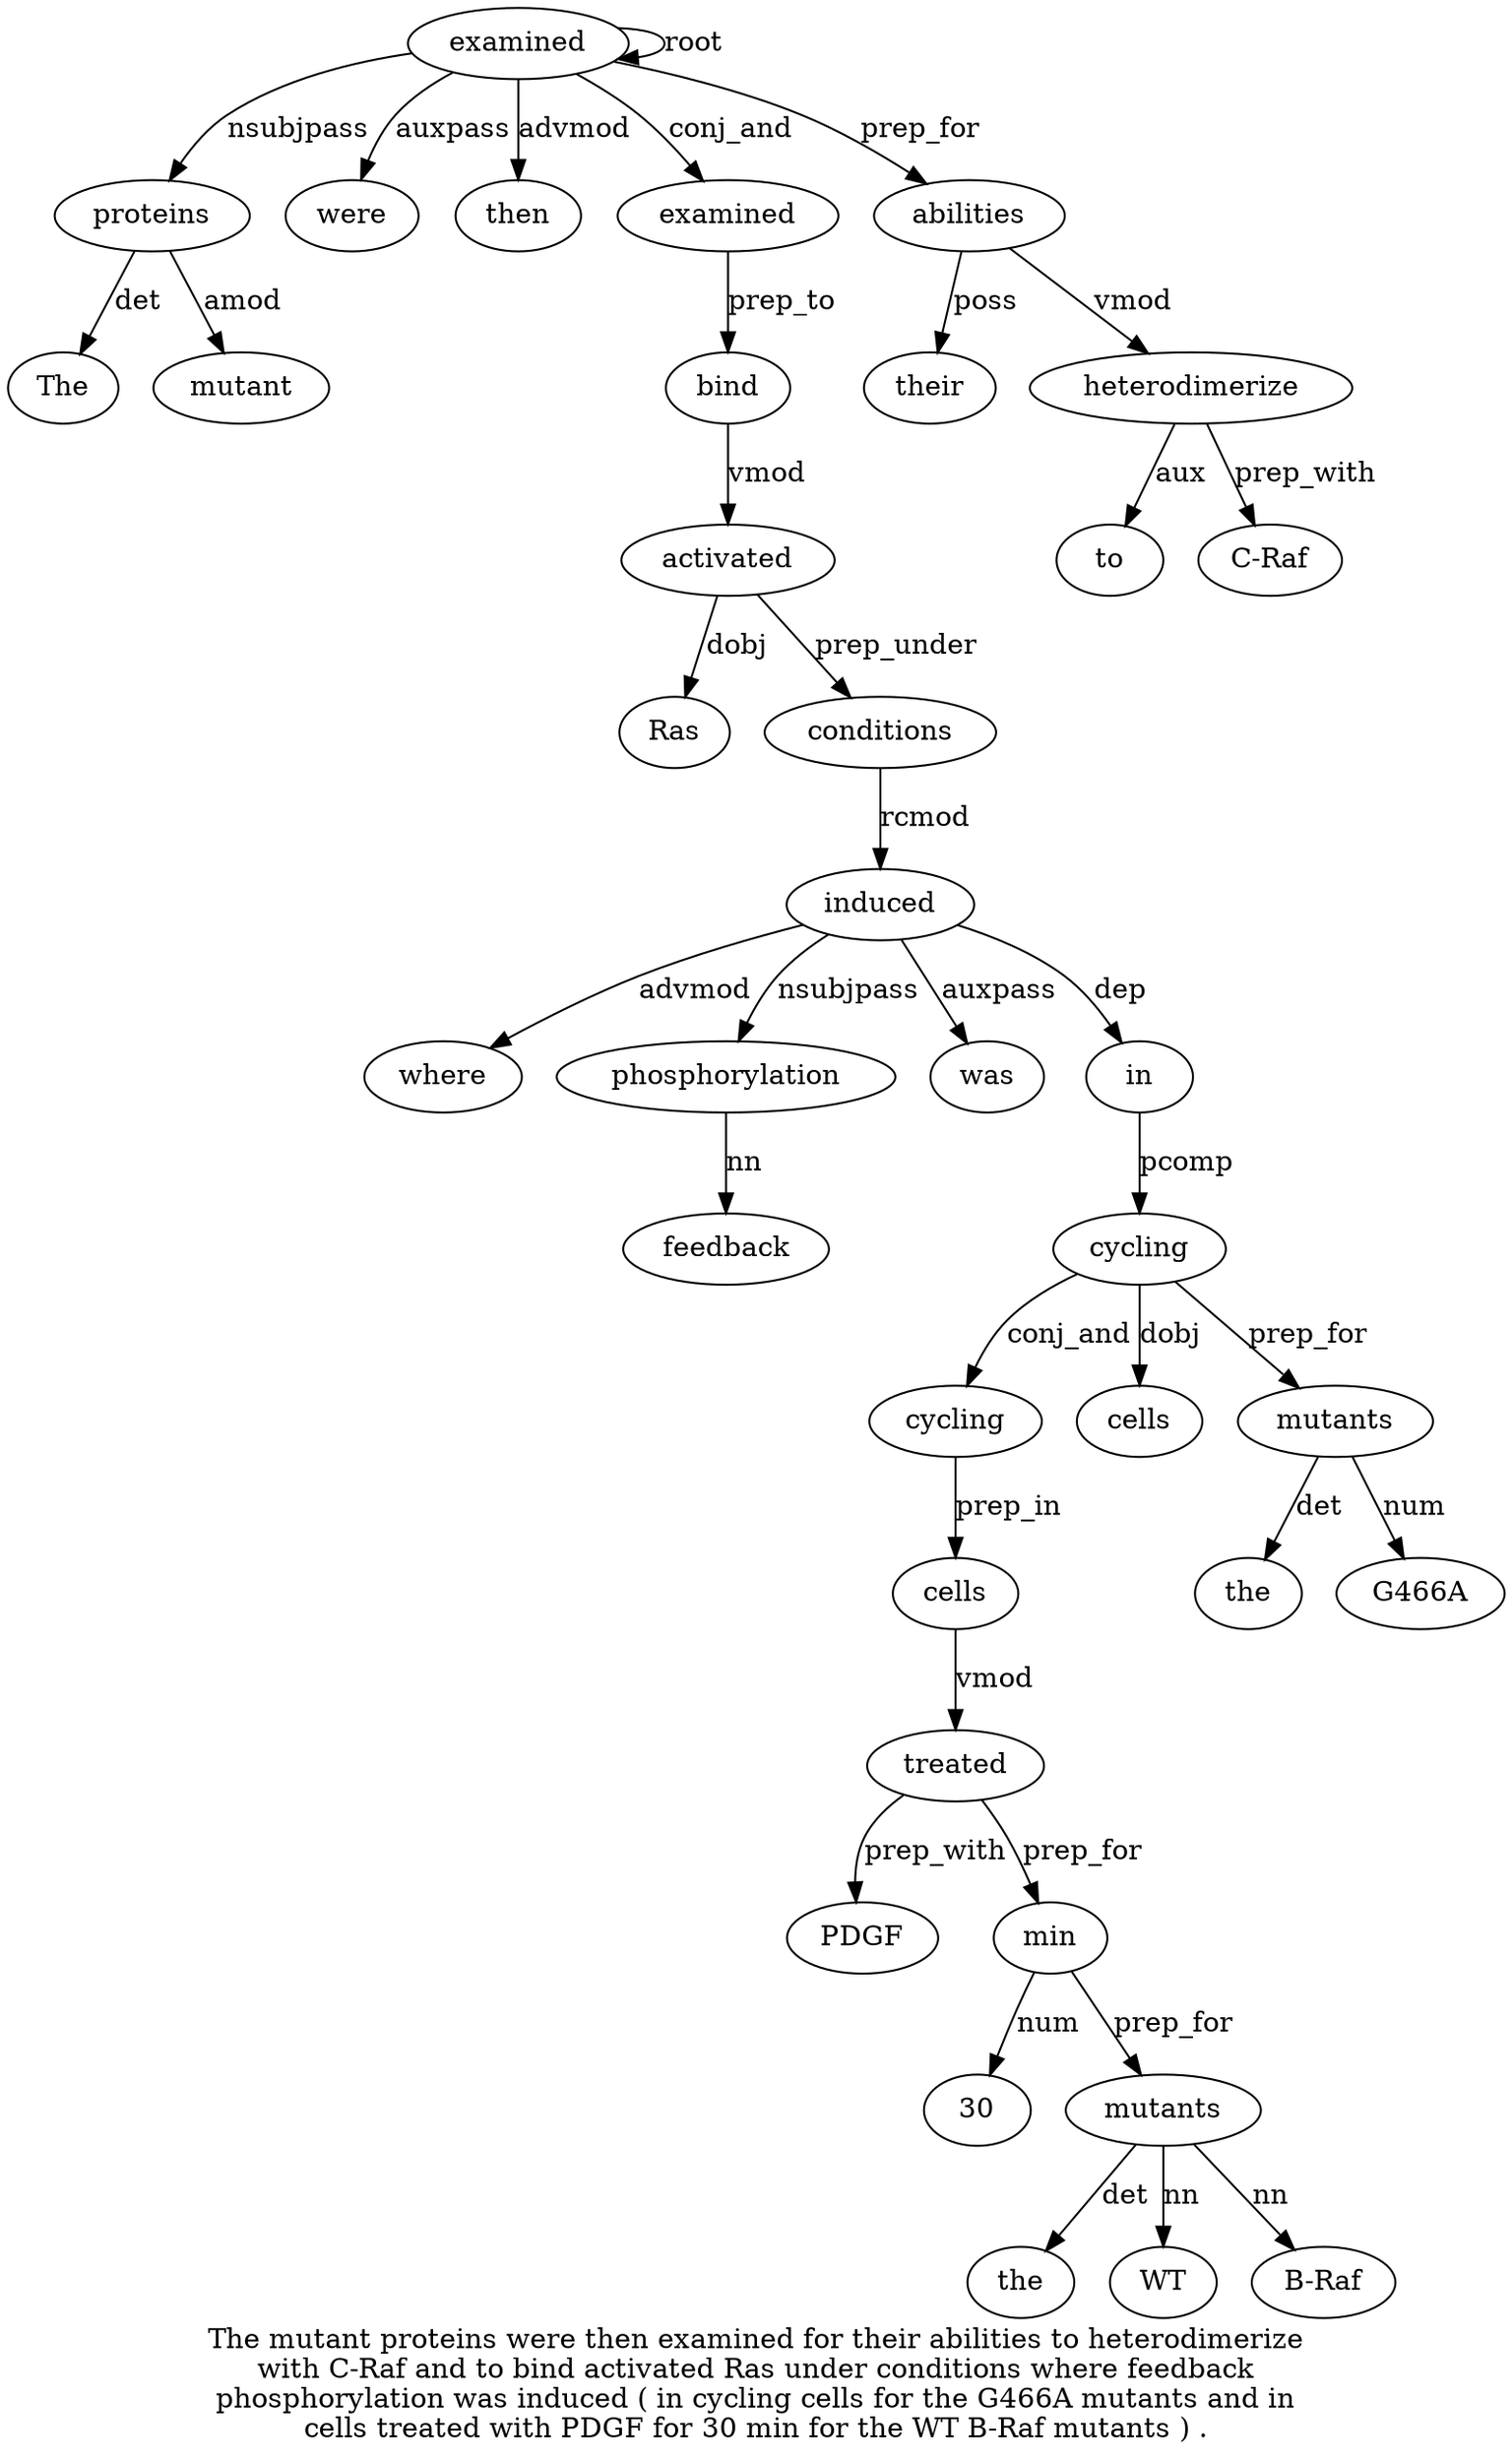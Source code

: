 digraph "The mutant proteins were then examined for their abilities to heterodimerize with C-Raf and to bind activated Ras under conditions where feedback phosphorylation was induced ( in cycling cells for the G466A mutants and in cells treated with PDGF for 30 min for the WT B-Raf mutants ) ." {
label="The mutant proteins were then examined for their abilities to heterodimerize
with C-Raf and to bind activated Ras under conditions where feedback
phosphorylation was induced ( in cycling cells for the G466A mutants and in
cells treated with PDGF for 30 min for the WT B-Raf mutants ) .";
proteins3 [style=filled, fillcolor=white, label=proteins];
The1 [style=filled, fillcolor=white, label=The];
proteins3 -> The1  [label=det];
mutant2 [style=filled, fillcolor=white, label=mutant];
proteins3 -> mutant2  [label=amod];
examined6 [style=filled, fillcolor=white, label=examined];
examined6 -> proteins3  [label=nsubjpass];
were4 [style=filled, fillcolor=white, label=were];
examined6 -> were4  [label=auxpass];
then5 [style=filled, fillcolor=white, label=then];
examined6 -> then5  [label=advmod];
examined6 -> examined6  [label=root];
"examined6'" [style=filled, fillcolor=white, label=examined];
examined6 -> "examined6'"  [label=conj_and];
abilities9 [style=filled, fillcolor=white, label=abilities];
their8 [style=filled, fillcolor=white, label=their];
abilities9 -> their8  [label=poss];
examined6 -> abilities9  [label=prep_for];
heterodimerize11 [style=filled, fillcolor=white, label=heterodimerize];
to10 [style=filled, fillcolor=white, label=to];
heterodimerize11 -> to10  [label=aux];
abilities9 -> heterodimerize11  [label=vmod];
"C-Raf13" [style=filled, fillcolor=white, label="C-Raf"];
heterodimerize11 -> "C-Raf13"  [label=prep_with];
bind16 [style=filled, fillcolor=white, label=bind];
"examined6'" -> bind16  [label=prep_to];
activated17 [style=filled, fillcolor=white, label=activated];
bind16 -> activated17  [label=vmod];
Ras18 [style=filled, fillcolor=white, label=Ras];
activated17 -> Ras18  [label=dobj];
conditions20 [style=filled, fillcolor=white, label=conditions];
activated17 -> conditions20  [label=prep_under];
induced25 [style=filled, fillcolor=white, label=induced];
where21 [style=filled, fillcolor=white, label=where];
induced25 -> where21  [label=advmod];
phosphorylation23 [style=filled, fillcolor=white, label=phosphorylation];
feedback22 [style=filled, fillcolor=white, label=feedback];
phosphorylation23 -> feedback22  [label=nn];
induced25 -> phosphorylation23  [label=nsubjpass];
was24 [style=filled, fillcolor=white, label=was];
induced25 -> was24  [label=auxpass];
conditions20 -> induced25  [label=rcmod];
in27 [style=filled, fillcolor=white, label=in];
induced25 -> in27  [label=dep];
cycling28 [style=filled, fillcolor=white, label=cycling];
in27 -> cycling28  [label=pcomp];
"cycling28'" [style=filled, fillcolor=white, label=cycling];
cycling28 -> "cycling28'"  [label=conj_and];
cells29 [style=filled, fillcolor=white, label=cells];
cycling28 -> cells29  [label=dobj];
mutants33 [style=filled, fillcolor=white, label=mutants];
the31 [style=filled, fillcolor=white, label=the];
mutants33 -> the31  [label=det];
G466A32 [style=filled, fillcolor=white, label=G466A];
mutants33 -> G466A32  [label=num];
cycling28 -> mutants33  [label=prep_for];
cells36 [style=filled, fillcolor=white, label=cells];
"cycling28'" -> cells36  [label=prep_in];
treated37 [style=filled, fillcolor=white, label=treated];
cells36 -> treated37  [label=vmod];
PDGF39 [style=filled, fillcolor=white, label=PDGF];
treated37 -> PDGF39  [label=prep_with];
min42 [style=filled, fillcolor=white, label=min];
3041 [style=filled, fillcolor=white, label=30];
min42 -> 3041  [label=num];
treated37 -> min42  [label=prep_for];
mutants47 [style=filled, fillcolor=white, label=mutants];
the44 [style=filled, fillcolor=white, label=the];
mutants47 -> the44  [label=det];
WT45 [style=filled, fillcolor=white, label=WT];
mutants47 -> WT45  [label=nn];
"B-Raf46" [style=filled, fillcolor=white, label="B-Raf"];
mutants47 -> "B-Raf46"  [label=nn];
min42 -> mutants47  [label=prep_for];
}
